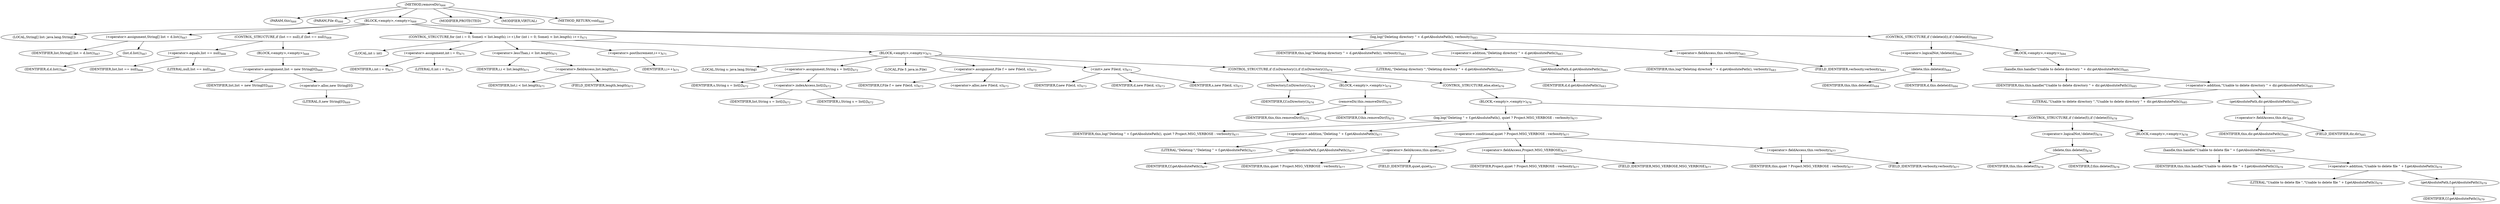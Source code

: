 digraph "removeDir" {  
"1418" [label = <(METHOD,removeDir)<SUB>666</SUB>> ]
"86" [label = <(PARAM,this)<SUB>666</SUB>> ]
"1419" [label = <(PARAM,File d)<SUB>666</SUB>> ]
"1420" [label = <(BLOCK,&lt;empty&gt;,&lt;empty&gt;)<SUB>666</SUB>> ]
"1421" [label = <(LOCAL,String[] list: java.lang.String[])> ]
"1422" [label = <(&lt;operator&gt;.assignment,String[] list = d.list())<SUB>667</SUB>> ]
"1423" [label = <(IDENTIFIER,list,String[] list = d.list())<SUB>667</SUB>> ]
"1424" [label = <(list,d.list())<SUB>667</SUB>> ]
"1425" [label = <(IDENTIFIER,d,d.list())<SUB>667</SUB>> ]
"1426" [label = <(CONTROL_STRUCTURE,if (list == null),if (list == null))<SUB>668</SUB>> ]
"1427" [label = <(&lt;operator&gt;.equals,list == null)<SUB>668</SUB>> ]
"1428" [label = <(IDENTIFIER,list,list == null)<SUB>668</SUB>> ]
"1429" [label = <(LITERAL,null,list == null)<SUB>668</SUB>> ]
"1430" [label = <(BLOCK,&lt;empty&gt;,&lt;empty&gt;)<SUB>668</SUB>> ]
"1431" [label = <(&lt;operator&gt;.assignment,list = new String[0])<SUB>669</SUB>> ]
"1432" [label = <(IDENTIFIER,list,list = new String[0])<SUB>669</SUB>> ]
"1433" [label = <(&lt;operator&gt;.alloc,new String[0])> ]
"1434" [label = <(LITERAL,0,new String[0])<SUB>669</SUB>> ]
"1435" [label = <(CONTROL_STRUCTURE,for (int i = 0; Some(i &lt; list.length); i++),for (int i = 0; Some(i &lt; list.length); i++))<SUB>671</SUB>> ]
"1436" [label = <(LOCAL,int i: int)> ]
"1437" [label = <(&lt;operator&gt;.assignment,int i = 0)<SUB>671</SUB>> ]
"1438" [label = <(IDENTIFIER,i,int i = 0)<SUB>671</SUB>> ]
"1439" [label = <(LITERAL,0,int i = 0)<SUB>671</SUB>> ]
"1440" [label = <(&lt;operator&gt;.lessThan,i &lt; list.length)<SUB>671</SUB>> ]
"1441" [label = <(IDENTIFIER,i,i &lt; list.length)<SUB>671</SUB>> ]
"1442" [label = <(&lt;operator&gt;.fieldAccess,list.length)<SUB>671</SUB>> ]
"1443" [label = <(IDENTIFIER,list,i &lt; list.length)<SUB>671</SUB>> ]
"1444" [label = <(FIELD_IDENTIFIER,length,length)<SUB>671</SUB>> ]
"1445" [label = <(&lt;operator&gt;.postIncrement,i++)<SUB>671</SUB>> ]
"1446" [label = <(IDENTIFIER,i,i++)<SUB>671</SUB>> ]
"1447" [label = <(BLOCK,&lt;empty&gt;,&lt;empty&gt;)<SUB>671</SUB>> ]
"1448" [label = <(LOCAL,String s: java.lang.String)> ]
"1449" [label = <(&lt;operator&gt;.assignment,String s = list[i])<SUB>672</SUB>> ]
"1450" [label = <(IDENTIFIER,s,String s = list[i])<SUB>672</SUB>> ]
"1451" [label = <(&lt;operator&gt;.indexAccess,list[i])<SUB>672</SUB>> ]
"1452" [label = <(IDENTIFIER,list,String s = list[i])<SUB>672</SUB>> ]
"1453" [label = <(IDENTIFIER,i,String s = list[i])<SUB>672</SUB>> ]
"84" [label = <(LOCAL,File f: java.io.File)> ]
"1454" [label = <(&lt;operator&gt;.assignment,File f = new File(d, s))<SUB>673</SUB>> ]
"1455" [label = <(IDENTIFIER,f,File f = new File(d, s))<SUB>673</SUB>> ]
"1456" [label = <(&lt;operator&gt;.alloc,new File(d, s))<SUB>673</SUB>> ]
"1457" [label = <(&lt;init&gt;,new File(d, s))<SUB>673</SUB>> ]
"83" [label = <(IDENTIFIER,f,new File(d, s))<SUB>673</SUB>> ]
"1458" [label = <(IDENTIFIER,d,new File(d, s))<SUB>673</SUB>> ]
"1459" [label = <(IDENTIFIER,s,new File(d, s))<SUB>673</SUB>> ]
"1460" [label = <(CONTROL_STRUCTURE,if (f.isDirectory()),if (f.isDirectory()))<SUB>674</SUB>> ]
"1461" [label = <(isDirectory,f.isDirectory())<SUB>674</SUB>> ]
"1462" [label = <(IDENTIFIER,f,f.isDirectory())<SUB>674</SUB>> ]
"1463" [label = <(BLOCK,&lt;empty&gt;,&lt;empty&gt;)<SUB>674</SUB>> ]
"1464" [label = <(removeDir,this.removeDir(f))<SUB>675</SUB>> ]
"85" [label = <(IDENTIFIER,this,this.removeDir(f))<SUB>675</SUB>> ]
"1465" [label = <(IDENTIFIER,f,this.removeDir(f))<SUB>675</SUB>> ]
"1466" [label = <(CONTROL_STRUCTURE,else,else)<SUB>676</SUB>> ]
"1467" [label = <(BLOCK,&lt;empty&gt;,&lt;empty&gt;)<SUB>676</SUB>> ]
"1468" [label = <(log,log(&quot;Deleting &quot; + f.getAbsolutePath(), quiet ? Project.MSG_VERBOSE : verbosity))<SUB>677</SUB>> ]
"87" [label = <(IDENTIFIER,this,log(&quot;Deleting &quot; + f.getAbsolutePath(), quiet ? Project.MSG_VERBOSE : verbosity))<SUB>677</SUB>> ]
"1469" [label = <(&lt;operator&gt;.addition,&quot;Deleting &quot; + f.getAbsolutePath())<SUB>677</SUB>> ]
"1470" [label = <(LITERAL,&quot;Deleting &quot;,&quot;Deleting &quot; + f.getAbsolutePath())<SUB>677</SUB>> ]
"1471" [label = <(getAbsolutePath,f.getAbsolutePath())<SUB>677</SUB>> ]
"1472" [label = <(IDENTIFIER,f,f.getAbsolutePath())<SUB>677</SUB>> ]
"1473" [label = <(&lt;operator&gt;.conditional,quiet ? Project.MSG_VERBOSE : verbosity)<SUB>677</SUB>> ]
"1474" [label = <(&lt;operator&gt;.fieldAccess,this.quiet)<SUB>677</SUB>> ]
"1475" [label = <(IDENTIFIER,this,quiet ? Project.MSG_VERBOSE : verbosity)<SUB>677</SUB>> ]
"1476" [label = <(FIELD_IDENTIFIER,quiet,quiet)<SUB>677</SUB>> ]
"1477" [label = <(&lt;operator&gt;.fieldAccess,Project.MSG_VERBOSE)<SUB>677</SUB>> ]
"1478" [label = <(IDENTIFIER,Project,quiet ? Project.MSG_VERBOSE : verbosity)<SUB>677</SUB>> ]
"1479" [label = <(FIELD_IDENTIFIER,MSG_VERBOSE,MSG_VERBOSE)<SUB>677</SUB>> ]
"1480" [label = <(&lt;operator&gt;.fieldAccess,this.verbosity)<SUB>677</SUB>> ]
"1481" [label = <(IDENTIFIER,this,quiet ? Project.MSG_VERBOSE : verbosity)<SUB>677</SUB>> ]
"1482" [label = <(FIELD_IDENTIFIER,verbosity,verbosity)<SUB>677</SUB>> ]
"1483" [label = <(CONTROL_STRUCTURE,if (!delete(f)),if (!delete(f)))<SUB>678</SUB>> ]
"1484" [label = <(&lt;operator&gt;.logicalNot,!delete(f))<SUB>678</SUB>> ]
"1485" [label = <(delete,this.delete(f))<SUB>678</SUB>> ]
"88" [label = <(IDENTIFIER,this,this.delete(f))<SUB>678</SUB>> ]
"1486" [label = <(IDENTIFIER,f,this.delete(f))<SUB>678</SUB>> ]
"1487" [label = <(BLOCK,&lt;empty&gt;,&lt;empty&gt;)<SUB>678</SUB>> ]
"1488" [label = <(handle,this.handle(&quot;Unable to delete file &quot; + f.getAbsolutePath()))<SUB>679</SUB>> ]
"89" [label = <(IDENTIFIER,this,this.handle(&quot;Unable to delete file &quot; + f.getAbsolutePath()))<SUB>679</SUB>> ]
"1489" [label = <(&lt;operator&gt;.addition,&quot;Unable to delete file &quot; + f.getAbsolutePath())<SUB>679</SUB>> ]
"1490" [label = <(LITERAL,&quot;Unable to delete file &quot;,&quot;Unable to delete file &quot; + f.getAbsolutePath())<SUB>679</SUB>> ]
"1491" [label = <(getAbsolutePath,f.getAbsolutePath())<SUB>679</SUB>> ]
"1492" [label = <(IDENTIFIER,f,f.getAbsolutePath())<SUB>679</SUB>> ]
"1493" [label = <(log,log(&quot;Deleting directory &quot; + d.getAbsolutePath(), verbosity))<SUB>683</SUB>> ]
"90" [label = <(IDENTIFIER,this,log(&quot;Deleting directory &quot; + d.getAbsolutePath(), verbosity))<SUB>683</SUB>> ]
"1494" [label = <(&lt;operator&gt;.addition,&quot;Deleting directory &quot; + d.getAbsolutePath())<SUB>683</SUB>> ]
"1495" [label = <(LITERAL,&quot;Deleting directory &quot;,&quot;Deleting directory &quot; + d.getAbsolutePath())<SUB>683</SUB>> ]
"1496" [label = <(getAbsolutePath,d.getAbsolutePath())<SUB>683</SUB>> ]
"1497" [label = <(IDENTIFIER,d,d.getAbsolutePath())<SUB>683</SUB>> ]
"1498" [label = <(&lt;operator&gt;.fieldAccess,this.verbosity)<SUB>683</SUB>> ]
"1499" [label = <(IDENTIFIER,this,log(&quot;Deleting directory &quot; + d.getAbsolutePath(), verbosity))<SUB>683</SUB>> ]
"1500" [label = <(FIELD_IDENTIFIER,verbosity,verbosity)<SUB>683</SUB>> ]
"1501" [label = <(CONTROL_STRUCTURE,if (!delete(d)),if (!delete(d)))<SUB>684</SUB>> ]
"1502" [label = <(&lt;operator&gt;.logicalNot,!delete(d))<SUB>684</SUB>> ]
"1503" [label = <(delete,this.delete(d))<SUB>684</SUB>> ]
"91" [label = <(IDENTIFIER,this,this.delete(d))<SUB>684</SUB>> ]
"1504" [label = <(IDENTIFIER,d,this.delete(d))<SUB>684</SUB>> ]
"1505" [label = <(BLOCK,&lt;empty&gt;,&lt;empty&gt;)<SUB>684</SUB>> ]
"1506" [label = <(handle,this.handle(&quot;Unable to delete directory &quot; + dir.getAbsolutePath()))<SUB>685</SUB>> ]
"92" [label = <(IDENTIFIER,this,this.handle(&quot;Unable to delete directory &quot; + dir.getAbsolutePath()))<SUB>685</SUB>> ]
"1507" [label = <(&lt;operator&gt;.addition,&quot;Unable to delete directory &quot; + dir.getAbsolutePath())<SUB>685</SUB>> ]
"1508" [label = <(LITERAL,&quot;Unable to delete directory &quot;,&quot;Unable to delete directory &quot; + dir.getAbsolutePath())<SUB>685</SUB>> ]
"1509" [label = <(getAbsolutePath,dir.getAbsolutePath())<SUB>685</SUB>> ]
"1510" [label = <(&lt;operator&gt;.fieldAccess,this.dir)<SUB>685</SUB>> ]
"1511" [label = <(IDENTIFIER,this,dir.getAbsolutePath())<SUB>685</SUB>> ]
"1512" [label = <(FIELD_IDENTIFIER,dir,dir)<SUB>685</SUB>> ]
"1513" [label = <(MODIFIER,PROTECTED)> ]
"1514" [label = <(MODIFIER,VIRTUAL)> ]
"1515" [label = <(METHOD_RETURN,void)<SUB>666</SUB>> ]
  "1418" -> "86" 
  "1418" -> "1419" 
  "1418" -> "1420" 
  "1418" -> "1513" 
  "1418" -> "1514" 
  "1418" -> "1515" 
  "1420" -> "1421" 
  "1420" -> "1422" 
  "1420" -> "1426" 
  "1420" -> "1435" 
  "1420" -> "1493" 
  "1420" -> "1501" 
  "1422" -> "1423" 
  "1422" -> "1424" 
  "1424" -> "1425" 
  "1426" -> "1427" 
  "1426" -> "1430" 
  "1427" -> "1428" 
  "1427" -> "1429" 
  "1430" -> "1431" 
  "1431" -> "1432" 
  "1431" -> "1433" 
  "1433" -> "1434" 
  "1435" -> "1436" 
  "1435" -> "1437" 
  "1435" -> "1440" 
  "1435" -> "1445" 
  "1435" -> "1447" 
  "1437" -> "1438" 
  "1437" -> "1439" 
  "1440" -> "1441" 
  "1440" -> "1442" 
  "1442" -> "1443" 
  "1442" -> "1444" 
  "1445" -> "1446" 
  "1447" -> "1448" 
  "1447" -> "1449" 
  "1447" -> "84" 
  "1447" -> "1454" 
  "1447" -> "1457" 
  "1447" -> "1460" 
  "1449" -> "1450" 
  "1449" -> "1451" 
  "1451" -> "1452" 
  "1451" -> "1453" 
  "1454" -> "1455" 
  "1454" -> "1456" 
  "1457" -> "83" 
  "1457" -> "1458" 
  "1457" -> "1459" 
  "1460" -> "1461" 
  "1460" -> "1463" 
  "1460" -> "1466" 
  "1461" -> "1462" 
  "1463" -> "1464" 
  "1464" -> "85" 
  "1464" -> "1465" 
  "1466" -> "1467" 
  "1467" -> "1468" 
  "1467" -> "1483" 
  "1468" -> "87" 
  "1468" -> "1469" 
  "1468" -> "1473" 
  "1469" -> "1470" 
  "1469" -> "1471" 
  "1471" -> "1472" 
  "1473" -> "1474" 
  "1473" -> "1477" 
  "1473" -> "1480" 
  "1474" -> "1475" 
  "1474" -> "1476" 
  "1477" -> "1478" 
  "1477" -> "1479" 
  "1480" -> "1481" 
  "1480" -> "1482" 
  "1483" -> "1484" 
  "1483" -> "1487" 
  "1484" -> "1485" 
  "1485" -> "88" 
  "1485" -> "1486" 
  "1487" -> "1488" 
  "1488" -> "89" 
  "1488" -> "1489" 
  "1489" -> "1490" 
  "1489" -> "1491" 
  "1491" -> "1492" 
  "1493" -> "90" 
  "1493" -> "1494" 
  "1493" -> "1498" 
  "1494" -> "1495" 
  "1494" -> "1496" 
  "1496" -> "1497" 
  "1498" -> "1499" 
  "1498" -> "1500" 
  "1501" -> "1502" 
  "1501" -> "1505" 
  "1502" -> "1503" 
  "1503" -> "91" 
  "1503" -> "1504" 
  "1505" -> "1506" 
  "1506" -> "92" 
  "1506" -> "1507" 
  "1507" -> "1508" 
  "1507" -> "1509" 
  "1509" -> "1510" 
  "1510" -> "1511" 
  "1510" -> "1512" 
}
